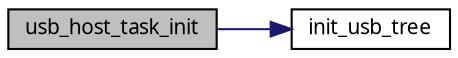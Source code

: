 digraph G
{
  edge [fontname="FreeSans.ttf",fontsize=10,labelfontname="FreeSans.ttf",labelfontsize=10];
  node [fontname="FreeSans.ttf",fontsize=10,shape=record];
  rankdir=LR;
  Node1 [label="usb_host_task_init",height=0.2,width=0.4,color="black", fillcolor="grey75", style="filled" fontcolor="black"];
  Node1 -> Node2 [color="midnightblue",fontsize=10,style="solid",fontname="FreeSans.ttf"];
  Node2 [label="init_usb_tree",height=0.2,width=0.4,color="black", fillcolor="white", style="filled",URL="$a00097.html#g261b0b0b4570f744f6607864fb1bc1c9",tooltip="init_usb_tree"];
}
